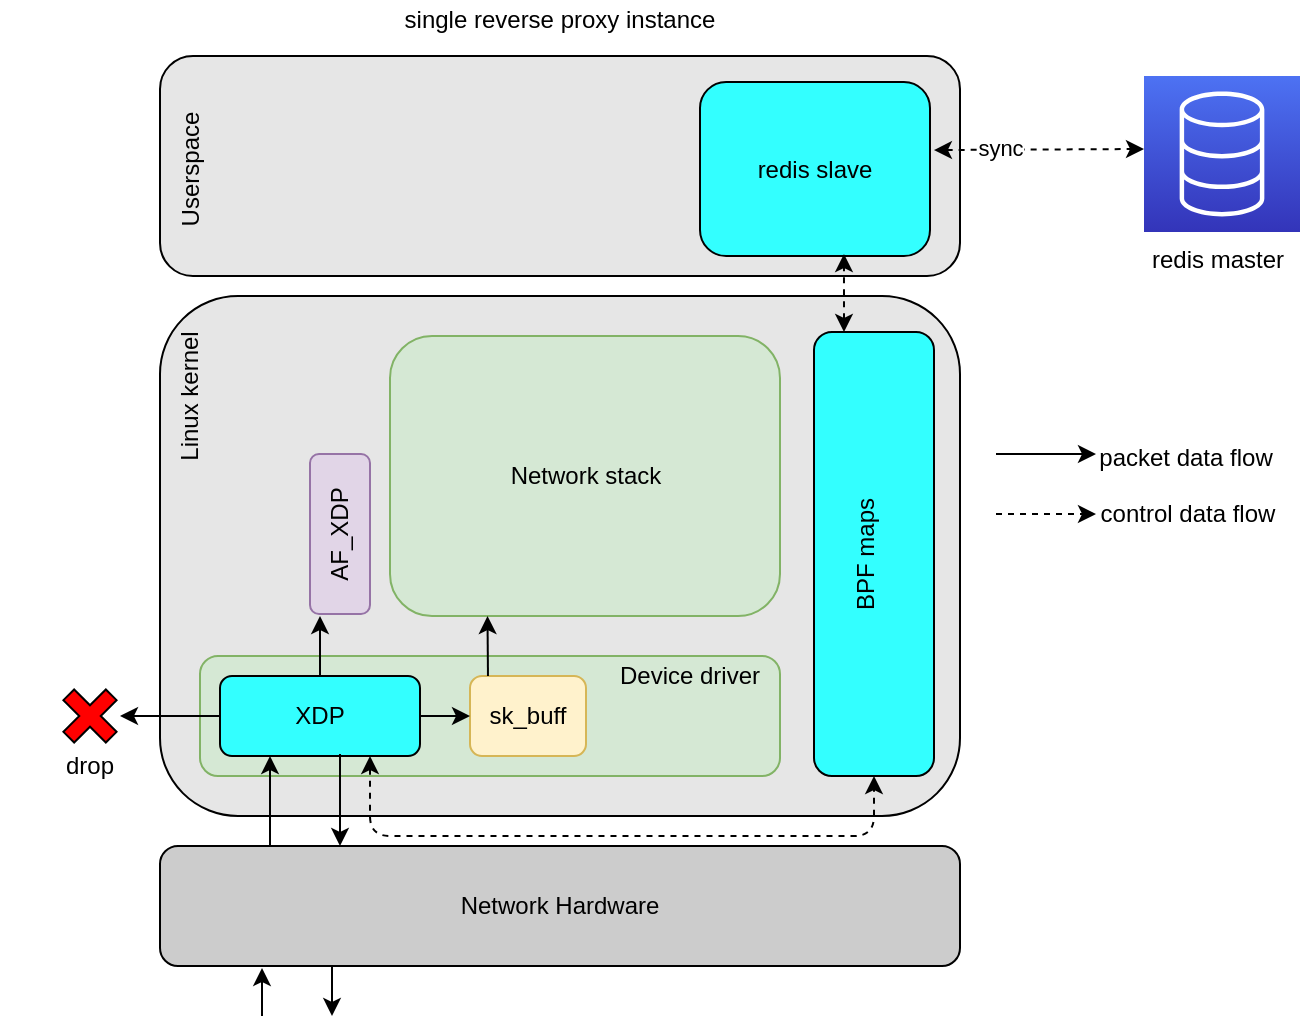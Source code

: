 <mxfile version="13.1.14" type="device"><diagram id="ASsyE6e4hGsqwpi-JEMU" name="Page-1"><mxGraphModel dx="1422" dy="883" grid="1" gridSize="10" guides="1" tooltips="1" connect="1" arrows="1" fold="1" page="1" pageScale="1" pageWidth="850" pageHeight="1100" math="0" shadow="0"><root><mxCell id="0"/><mxCell id="1" parent="0"/><mxCell id="E5-L_5bzyi_IeFWRp3d--18" value="" style="outlineConnect=0;fontColor=#232F3E;gradientColor=#4D72F3;gradientDirection=north;fillColor=#3334B9;strokeColor=#ffffff;dashed=0;verticalLabelPosition=bottom;verticalAlign=top;align=center;html=1;fontSize=12;fontStyle=0;aspect=fixed;shape=mxgraph.aws4.resourceIcon;resIcon=mxgraph.aws4.database;" parent="1" vertex="1"><mxGeometry x="752" y="130" width="78" height="78" as="geometry"/></mxCell><mxCell id="E5-L_5bzyi_IeFWRp3d--62" value="single reverse proxy instance" style="text;html=1;strokeColor=none;fillColor=none;align=center;verticalAlign=middle;whiteSpace=wrap;rounded=0;" parent="1" vertex="1"><mxGeometry x="372" y="92" width="176" height="20" as="geometry"/></mxCell><mxCell id="E5-L_5bzyi_IeFWRp3d--64" value="redis master" style="text;html=1;strokeColor=none;fillColor=none;align=center;verticalAlign=middle;whiteSpace=wrap;rounded=0;" parent="1" vertex="1"><mxGeometry x="744" y="212" width="90" height="20" as="geometry"/></mxCell><mxCell id="dCurp47PvZKfZ6OMvZwk-1" value="" style="rounded=1;whiteSpace=wrap;html=1;fillColor=#E6E6E6;" vertex="1" parent="1"><mxGeometry x="260" y="240" width="400" height="260" as="geometry"/></mxCell><mxCell id="dCurp47PvZKfZ6OMvZwk-2" value="" style="rounded=1;whiteSpace=wrap;html=1;fillColor=#d5e8d4;strokeColor=#82b366;" vertex="1" parent="1"><mxGeometry x="280" y="420" width="290" height="60" as="geometry"/></mxCell><mxCell id="dCurp47PvZKfZ6OMvZwk-3" value="" style="rounded=1;whiteSpace=wrap;html=1;rotation=-90;fillColor=#33FFFF;" vertex="1" parent="1"><mxGeometry x="506" y="339" width="222" height="60" as="geometry"/></mxCell><mxCell id="dCurp47PvZKfZ6OMvZwk-4" value="" style="rounded=1;whiteSpace=wrap;html=1;fillColor=#d5e8d4;strokeColor=#82b366;" vertex="1" parent="1"><mxGeometry x="375" y="260" width="195" height="140" as="geometry"/></mxCell><mxCell id="dCurp47PvZKfZ6OMvZwk-5" value="" style="rounded=1;whiteSpace=wrap;html=1;fillColor=#E6E6E6;" vertex="1" parent="1"><mxGeometry x="260" y="120" width="400" height="110" as="geometry"/></mxCell><mxCell id="dCurp47PvZKfZ6OMvZwk-6" value="" style="rounded=1;whiteSpace=wrap;html=1;direction=south;fillColor=#e1d5e7;strokeColor=#9673a6;" vertex="1" parent="1"><mxGeometry x="335" y="319" width="30" height="80" as="geometry"/></mxCell><mxCell id="dCurp47PvZKfZ6OMvZwk-7" value="redis slave" style="rounded=1;whiteSpace=wrap;html=1;fillColor=#33FFFF;" vertex="1" parent="1"><mxGeometry x="530" y="133" width="115" height="87" as="geometry"/></mxCell><mxCell id="dCurp47PvZKfZ6OMvZwk-8" value="Network Hardware" style="rounded=1;whiteSpace=wrap;html=1;fillColor=#CCCCCC;" vertex="1" parent="1"><mxGeometry x="260" y="515" width="400" height="60" as="geometry"/></mxCell><mxCell id="dCurp47PvZKfZ6OMvZwk-9" value="" style="rounded=1;whiteSpace=wrap;html=1;fillColor=#33FFFF;" vertex="1" parent="1"><mxGeometry x="290" y="430" width="100" height="40" as="geometry"/></mxCell><mxCell id="dCurp47PvZKfZ6OMvZwk-10" value="sk_buff" style="rounded=1;whiteSpace=wrap;html=1;fillColor=#fff2cc;strokeColor=#d6b656;" vertex="1" parent="1"><mxGeometry x="415" y="430" width="58" height="40" as="geometry"/></mxCell><mxCell id="dCurp47PvZKfZ6OMvZwk-11" value="" style="shape=cross;whiteSpace=wrap;html=1;fillColor=#FF0000;rotation=45;size=0.253;" vertex="1" parent="1"><mxGeometry x="210" y="435" width="30" height="30" as="geometry"/></mxCell><mxCell id="dCurp47PvZKfZ6OMvZwk-13" value="BPF maps" style="text;html=1;strokeColor=none;fillColor=none;align=center;verticalAlign=middle;whiteSpace=wrap;rounded=0;rotation=-90;" vertex="1" parent="1"><mxGeometry x="568" y="359" width="90" height="20" as="geometry"/></mxCell><mxCell id="dCurp47PvZKfZ6OMvZwk-14" value="Network stack" style="text;html=1;strokeColor=none;fillColor=none;align=center;verticalAlign=middle;whiteSpace=wrap;rounded=0;" vertex="1" parent="1"><mxGeometry x="427.5" y="311" width="90" height="38" as="geometry"/></mxCell><mxCell id="dCurp47PvZKfZ6OMvZwk-15" value="AF_XDP" style="text;html=1;strokeColor=none;fillColor=none;align=center;verticalAlign=middle;whiteSpace=wrap;rounded=0;rotation=-90;" vertex="1" parent="1"><mxGeometry x="305" y="349" width="90" height="20" as="geometry"/></mxCell><mxCell id="dCurp47PvZKfZ6OMvZwk-16" value="XDP" style="text;html=1;strokeColor=none;fillColor=none;align=center;verticalAlign=middle;whiteSpace=wrap;rounded=0;" vertex="1" parent="1"><mxGeometry x="295" y="440" width="90" height="20" as="geometry"/></mxCell><mxCell id="dCurp47PvZKfZ6OMvZwk-17" value="Device driver" style="text;html=1;strokeColor=none;fillColor=none;align=center;verticalAlign=middle;whiteSpace=wrap;rounded=0;" vertex="1" parent="1"><mxGeometry x="480" y="420" width="90" height="20" as="geometry"/></mxCell><mxCell id="dCurp47PvZKfZ6OMvZwk-18" value="Linux kernel" style="text;html=1;strokeColor=none;fillColor=none;align=center;verticalAlign=middle;whiteSpace=wrap;rounded=0;rotation=-90;" vertex="1" parent="1"><mxGeometry x="230" y="280" width="90" height="20" as="geometry"/></mxCell><mxCell id="dCurp47PvZKfZ6OMvZwk-19" value="Userspace" style="text;html=1;strokeColor=none;fillColor=none;align=center;verticalAlign=middle;whiteSpace=wrap;rounded=0;rotation=-90;" vertex="1" parent="1"><mxGeometry x="230" y="166.5" width="90" height="20" as="geometry"/></mxCell><mxCell id="dCurp47PvZKfZ6OMvZwk-20" value="drop" style="text;html=1;strokeColor=none;fillColor=none;align=center;verticalAlign=middle;whiteSpace=wrap;rounded=0;" vertex="1" parent="1"><mxGeometry x="180" y="465" width="90" height="20" as="geometry"/></mxCell><mxCell id="dCurp47PvZKfZ6OMvZwk-21" value="" style="endArrow=classic;startArrow=classic;html=1;exitX=1.017;exitY=0.391;exitDx=0;exitDy=0;exitPerimeter=0;dashed=1;" edge="1" parent="1" source="dCurp47PvZKfZ6OMvZwk-7"><mxGeometry width="50" height="50" relative="1" as="geometry"><mxPoint x="702" y="216.5" as="sourcePoint"/><mxPoint x="752" y="166.5" as="targetPoint"/></mxGeometry></mxCell><mxCell id="dCurp47PvZKfZ6OMvZwk-23" value="sync" style="edgeLabel;html=1;align=center;verticalAlign=middle;resizable=0;points=[];" vertex="1" connectable="0" parent="dCurp47PvZKfZ6OMvZwk-21"><mxGeometry x="-0.371" y="1" relative="1" as="geometry"><mxPoint as="offset"/></mxGeometry></mxCell><mxCell id="dCurp47PvZKfZ6OMvZwk-24" value="" style="endArrow=classic;html=1;exitX=0;exitY=0.5;exitDx=0;exitDy=0;" edge="1" parent="1" source="dCurp47PvZKfZ6OMvZwk-9"><mxGeometry width="50" height="50" relative="1" as="geometry"><mxPoint x="400" y="320" as="sourcePoint"/><mxPoint x="240" y="450" as="targetPoint"/></mxGeometry></mxCell><mxCell id="dCurp47PvZKfZ6OMvZwk-25" value="" style="endArrow=classic;html=1;" edge="1" parent="1"><mxGeometry width="50" height="50" relative="1" as="geometry"><mxPoint x="340" y="430" as="sourcePoint"/><mxPoint x="340" y="400" as="targetPoint"/></mxGeometry></mxCell><mxCell id="dCurp47PvZKfZ6OMvZwk-27" value="" style="endArrow=classic;html=1;exitX=1;exitY=0.5;exitDx=0;exitDy=0;entryX=0;entryY=0.5;entryDx=0;entryDy=0;" edge="1" parent="1" source="dCurp47PvZKfZ6OMvZwk-9" target="dCurp47PvZKfZ6OMvZwk-10"><mxGeometry width="50" height="50" relative="1" as="geometry"><mxPoint x="300" y="460" as="sourcePoint"/><mxPoint x="250" y="460" as="targetPoint"/></mxGeometry></mxCell><mxCell id="dCurp47PvZKfZ6OMvZwk-28" value="" style="endArrow=classic;html=1;exitX=0.155;exitY=0;exitDx=0;exitDy=0;entryX=0.25;entryY=1;entryDx=0;entryDy=0;exitPerimeter=0;" edge="1" parent="1" source="dCurp47PvZKfZ6OMvZwk-10" target="dCurp47PvZKfZ6OMvZwk-4"><mxGeometry width="50" height="50" relative="1" as="geometry"><mxPoint x="350" y="440" as="sourcePoint"/><mxPoint x="350" y="410" as="targetPoint"/></mxGeometry></mxCell><mxCell id="dCurp47PvZKfZ6OMvZwk-29" value="" style="endArrow=classic;html=1;entryX=0.25;entryY=1;entryDx=0;entryDy=0;" edge="1" parent="1" target="dCurp47PvZKfZ6OMvZwk-9"><mxGeometry width="50" height="50" relative="1" as="geometry"><mxPoint x="315" y="515" as="sourcePoint"/><mxPoint x="433.75" y="410" as="targetPoint"/></mxGeometry></mxCell><mxCell id="dCurp47PvZKfZ6OMvZwk-30" value="" style="endArrow=classic;html=1;entryX=0.225;entryY=0;entryDx=0;entryDy=0;entryPerimeter=0;" edge="1" parent="1" target="dCurp47PvZKfZ6OMvZwk-8"><mxGeometry width="50" height="50" relative="1" as="geometry"><mxPoint x="350" y="469" as="sourcePoint"/><mxPoint x="325" y="480" as="targetPoint"/></mxGeometry></mxCell><mxCell id="dCurp47PvZKfZ6OMvZwk-31" value="" style="endArrow=classic;startArrow=classic;html=1;exitX=1;exitY=0.25;exitDx=0;exitDy=0;entryX=0.626;entryY=0.989;entryDx=0;entryDy=0;entryPerimeter=0;dashed=1;" edge="1" parent="1" source="dCurp47PvZKfZ6OMvZwk-3" target="dCurp47PvZKfZ6OMvZwk-7"><mxGeometry width="50" height="50" relative="1" as="geometry"><mxPoint x="400" y="320" as="sourcePoint"/><mxPoint x="616" y="220" as="targetPoint"/></mxGeometry></mxCell><mxCell id="dCurp47PvZKfZ6OMvZwk-32" value="" style="endArrow=classic;startArrow=classic;html=1;entryX=0;entryY=0.5;entryDx=0;entryDy=0;exitX=0.75;exitY=1;exitDx=0;exitDy=0;dashed=1;" edge="1" parent="1" source="dCurp47PvZKfZ6OMvZwk-9" target="dCurp47PvZKfZ6OMvZwk-3"><mxGeometry width="50" height="50" relative="1" as="geometry"><mxPoint x="400" y="320" as="sourcePoint"/><mxPoint x="450" y="270" as="targetPoint"/><Array as="points"><mxPoint x="365" y="510"/><mxPoint x="490" y="510"/><mxPoint x="617" y="510"/></Array></mxGeometry></mxCell><mxCell id="dCurp47PvZKfZ6OMvZwk-33" value="" style="endArrow=classic;html=1;" edge="1" parent="1"><mxGeometry width="50" height="50" relative="1" as="geometry"><mxPoint x="678" y="319" as="sourcePoint"/><mxPoint x="728" y="319" as="targetPoint"/></mxGeometry></mxCell><mxCell id="dCurp47PvZKfZ6OMvZwk-34" value="" style="endArrow=classic;html=1;dashed=1;" edge="1" parent="1"><mxGeometry width="50" height="50" relative="1" as="geometry"><mxPoint x="678" y="349" as="sourcePoint"/><mxPoint x="728" y="349" as="targetPoint"/></mxGeometry></mxCell><mxCell id="dCurp47PvZKfZ6OMvZwk-35" value="packet data flow" style="text;html=1;strokeColor=none;fillColor=none;align=center;verticalAlign=middle;whiteSpace=wrap;rounded=0;" vertex="1" parent="1"><mxGeometry x="728" y="311" width="90" height="20" as="geometry"/></mxCell><mxCell id="dCurp47PvZKfZ6OMvZwk-36" value="control data flow" style="text;html=1;strokeColor=none;fillColor=none;align=center;verticalAlign=middle;whiteSpace=wrap;rounded=0;" vertex="1" parent="1"><mxGeometry x="728" y="339" width="92" height="20" as="geometry"/></mxCell><mxCell id="dCurp47PvZKfZ6OMvZwk-37" value="" style="endArrow=classic;html=1;entryX=0.25;entryY=1;entryDx=0;entryDy=0;" edge="1" parent="1"><mxGeometry width="50" height="50" relative="1" as="geometry"><mxPoint x="311" y="600" as="sourcePoint"/><mxPoint x="311" y="576" as="targetPoint"/></mxGeometry></mxCell><mxCell id="dCurp47PvZKfZ6OMvZwk-38" value="" style="endArrow=classic;html=1;" edge="1" parent="1"><mxGeometry width="50" height="50" relative="1" as="geometry"><mxPoint x="346" y="575" as="sourcePoint"/><mxPoint x="346" y="600" as="targetPoint"/></mxGeometry></mxCell></root></mxGraphModel></diagram></mxfile>